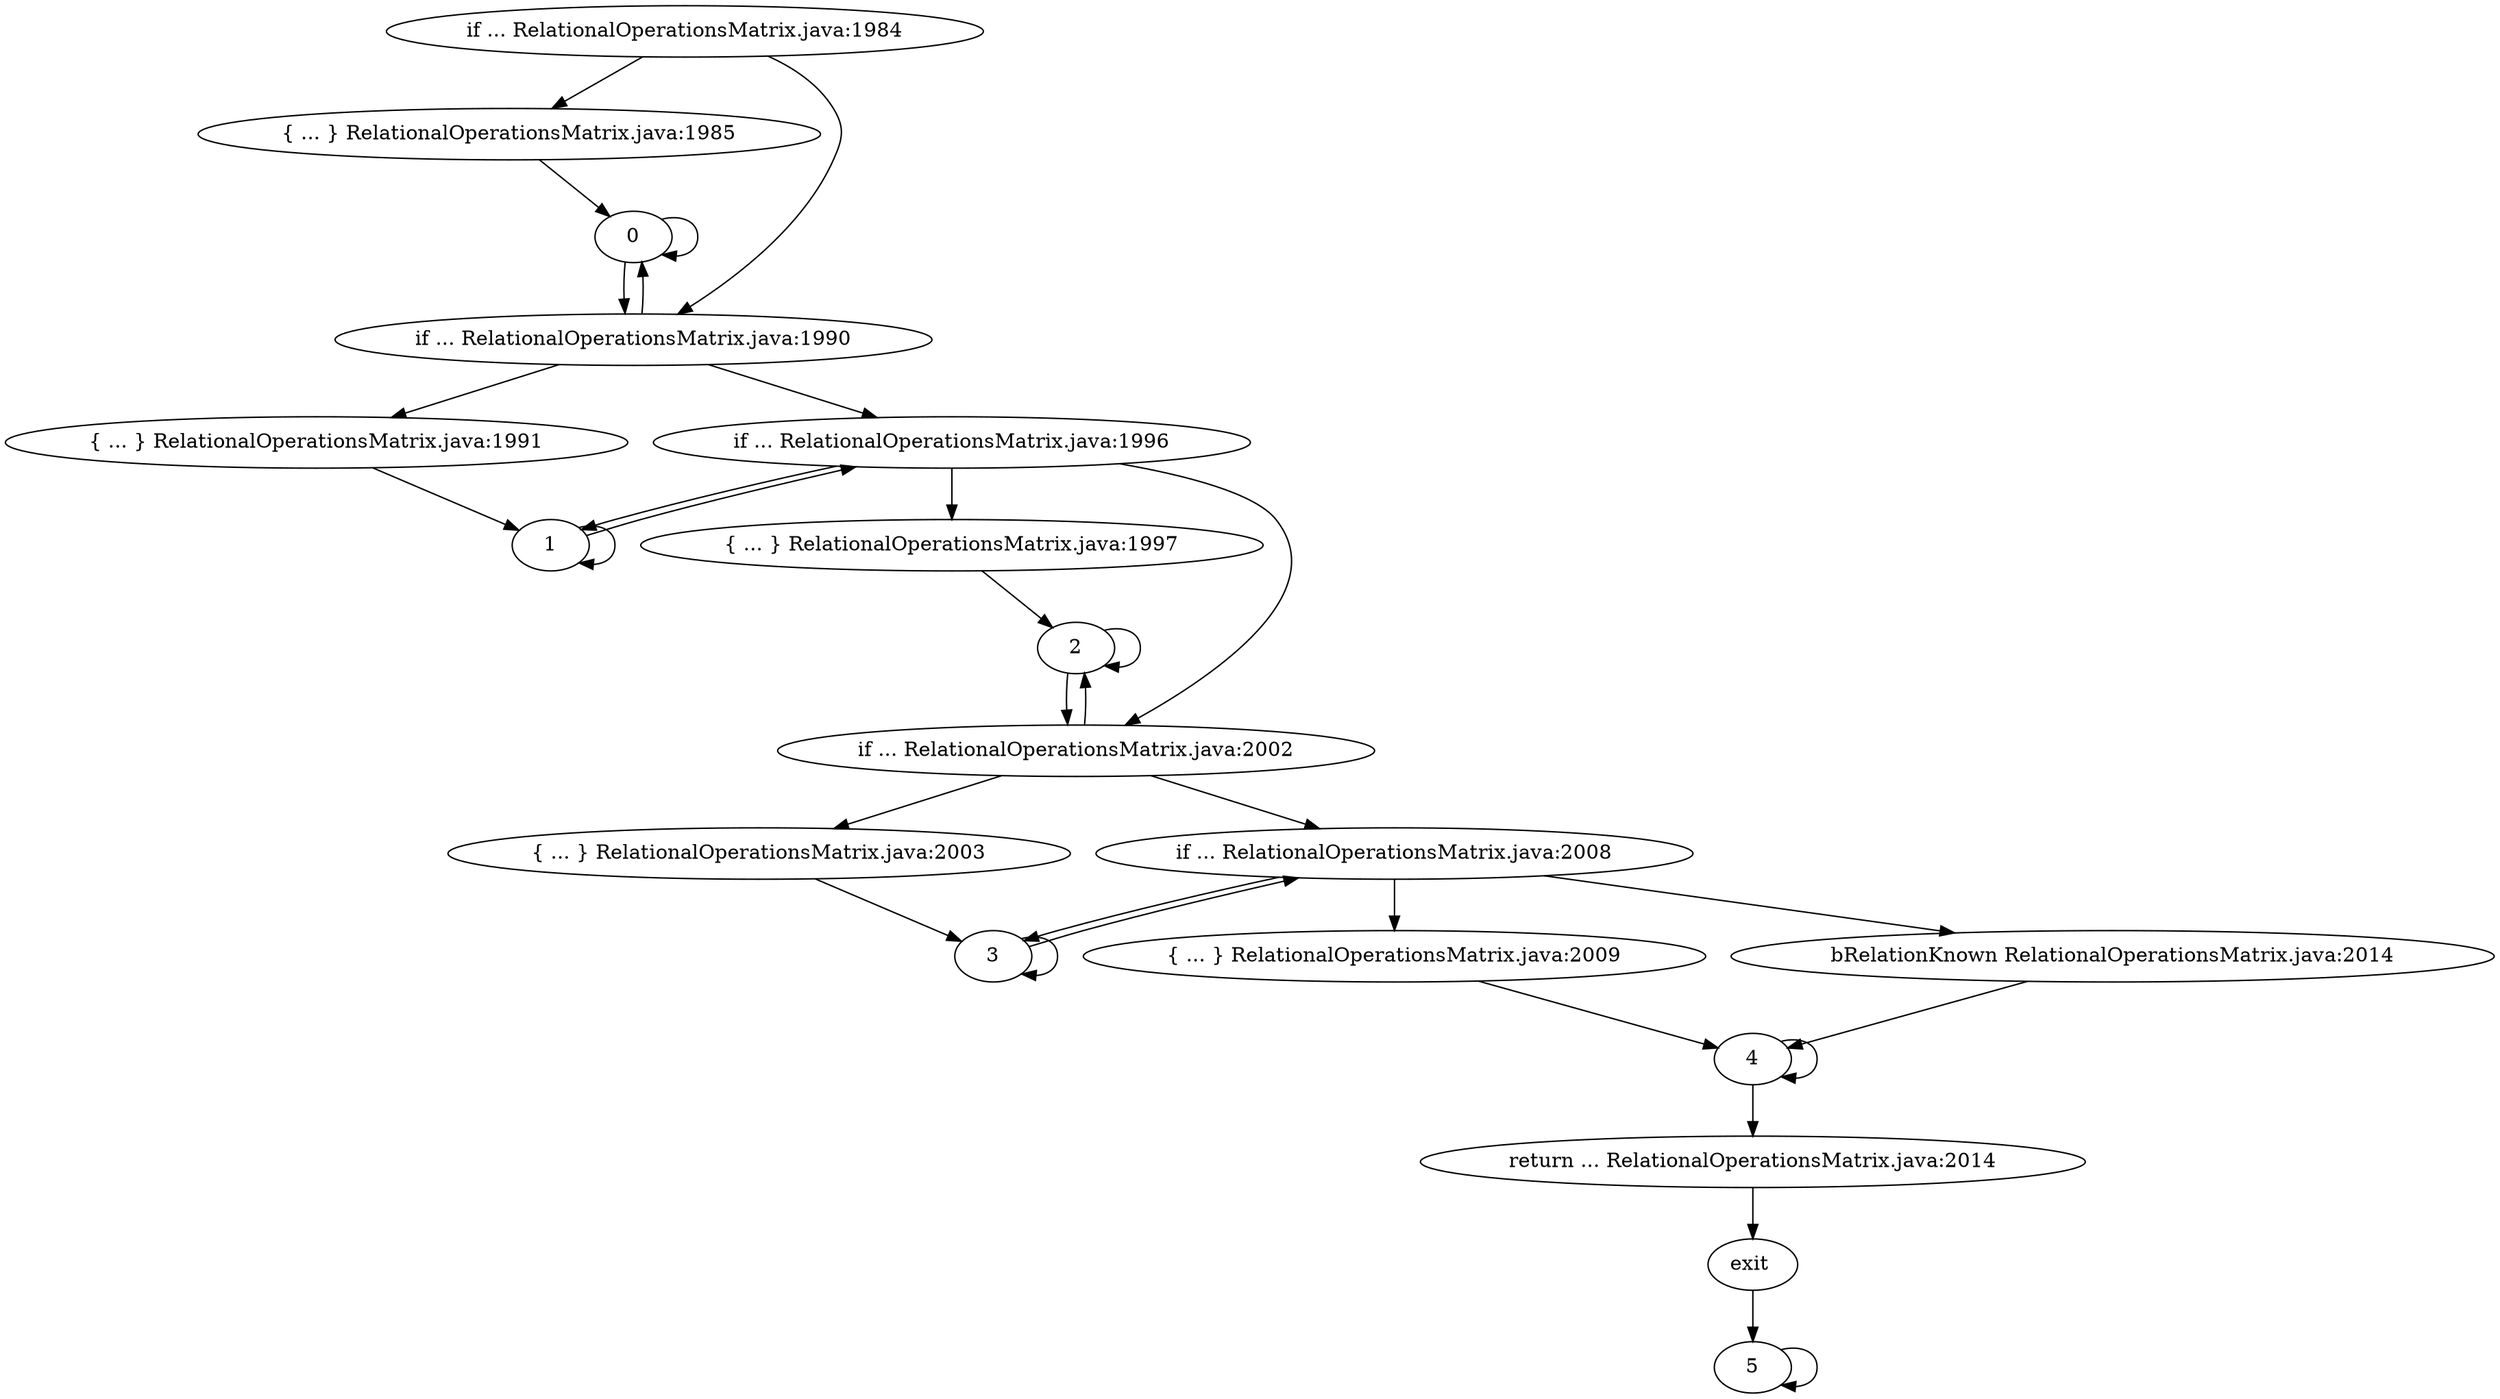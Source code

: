 strict digraph {"if ... RelationalOperationsMatrix.java:1984" -> "{ ... } RelationalOperationsMatrix.java:1985"
-> "0"
"if ... RelationalOperationsMatrix.java:1984" -> "if ... RelationalOperationsMatrix.java:1990"
-> "0"

-> "0"
->
"if ... RelationalOperationsMatrix.java:1990" -> "{ ... } RelationalOperationsMatrix.java:1991"
-> "1"
"if ... RelationalOperationsMatrix.java:1990" -> "if ... RelationalOperationsMatrix.java:1996"
-> "1"

-> "1"
->
"if ... RelationalOperationsMatrix.java:1996" -> "{ ... } RelationalOperationsMatrix.java:1997"
-> "2"
"if ... RelationalOperationsMatrix.java:1996" -> "if ... RelationalOperationsMatrix.java:2002"
-> "2"

-> "2"
->
"if ... RelationalOperationsMatrix.java:2002" -> "{ ... } RelationalOperationsMatrix.java:2003"
-> "3"
"if ... RelationalOperationsMatrix.java:2002" -> "if ... RelationalOperationsMatrix.java:2008"
-> "3"

-> "3"
->
"if ... RelationalOperationsMatrix.java:2008" -> "{ ... } RelationalOperationsMatrix.java:2009"
-> "4"
"if ... RelationalOperationsMatrix.java:2008" -> "bRelationKnown RelationalOperationsMatrix.java:2014"
-> "4"

-> "4"
->
"return ... RelationalOperationsMatrix.java:2014" -> "exit "
-> "5"

-> "5"
}